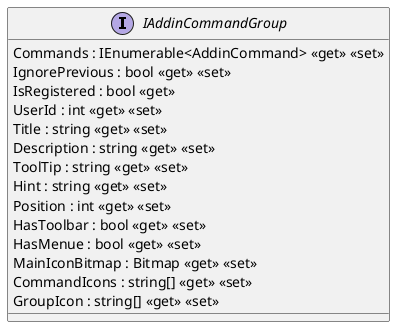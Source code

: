@startuml
interface IAddinCommandGroup {
    Commands : IEnumerable<AddinCommand> <<get>> <<set>>
    IgnorePrevious : bool <<get>> <<set>>
    IsRegistered : bool <<get>>
    UserId : int <<get>> <<set>>
    Title : string <<get>> <<set>>
    Description : string <<get>> <<set>>
    ToolTip : string <<get>> <<set>>
    Hint : string <<get>> <<set>>
    Position : int <<get>> <<set>>
    HasToolbar : bool <<get>> <<set>>
    HasMenue : bool <<get>> <<set>>
    MainIconBitmap : Bitmap <<get>> <<set>>
    CommandIcons : string[] <<get>> <<set>>
    GroupIcon : string[] <<get>> <<set>>
}
@enduml
